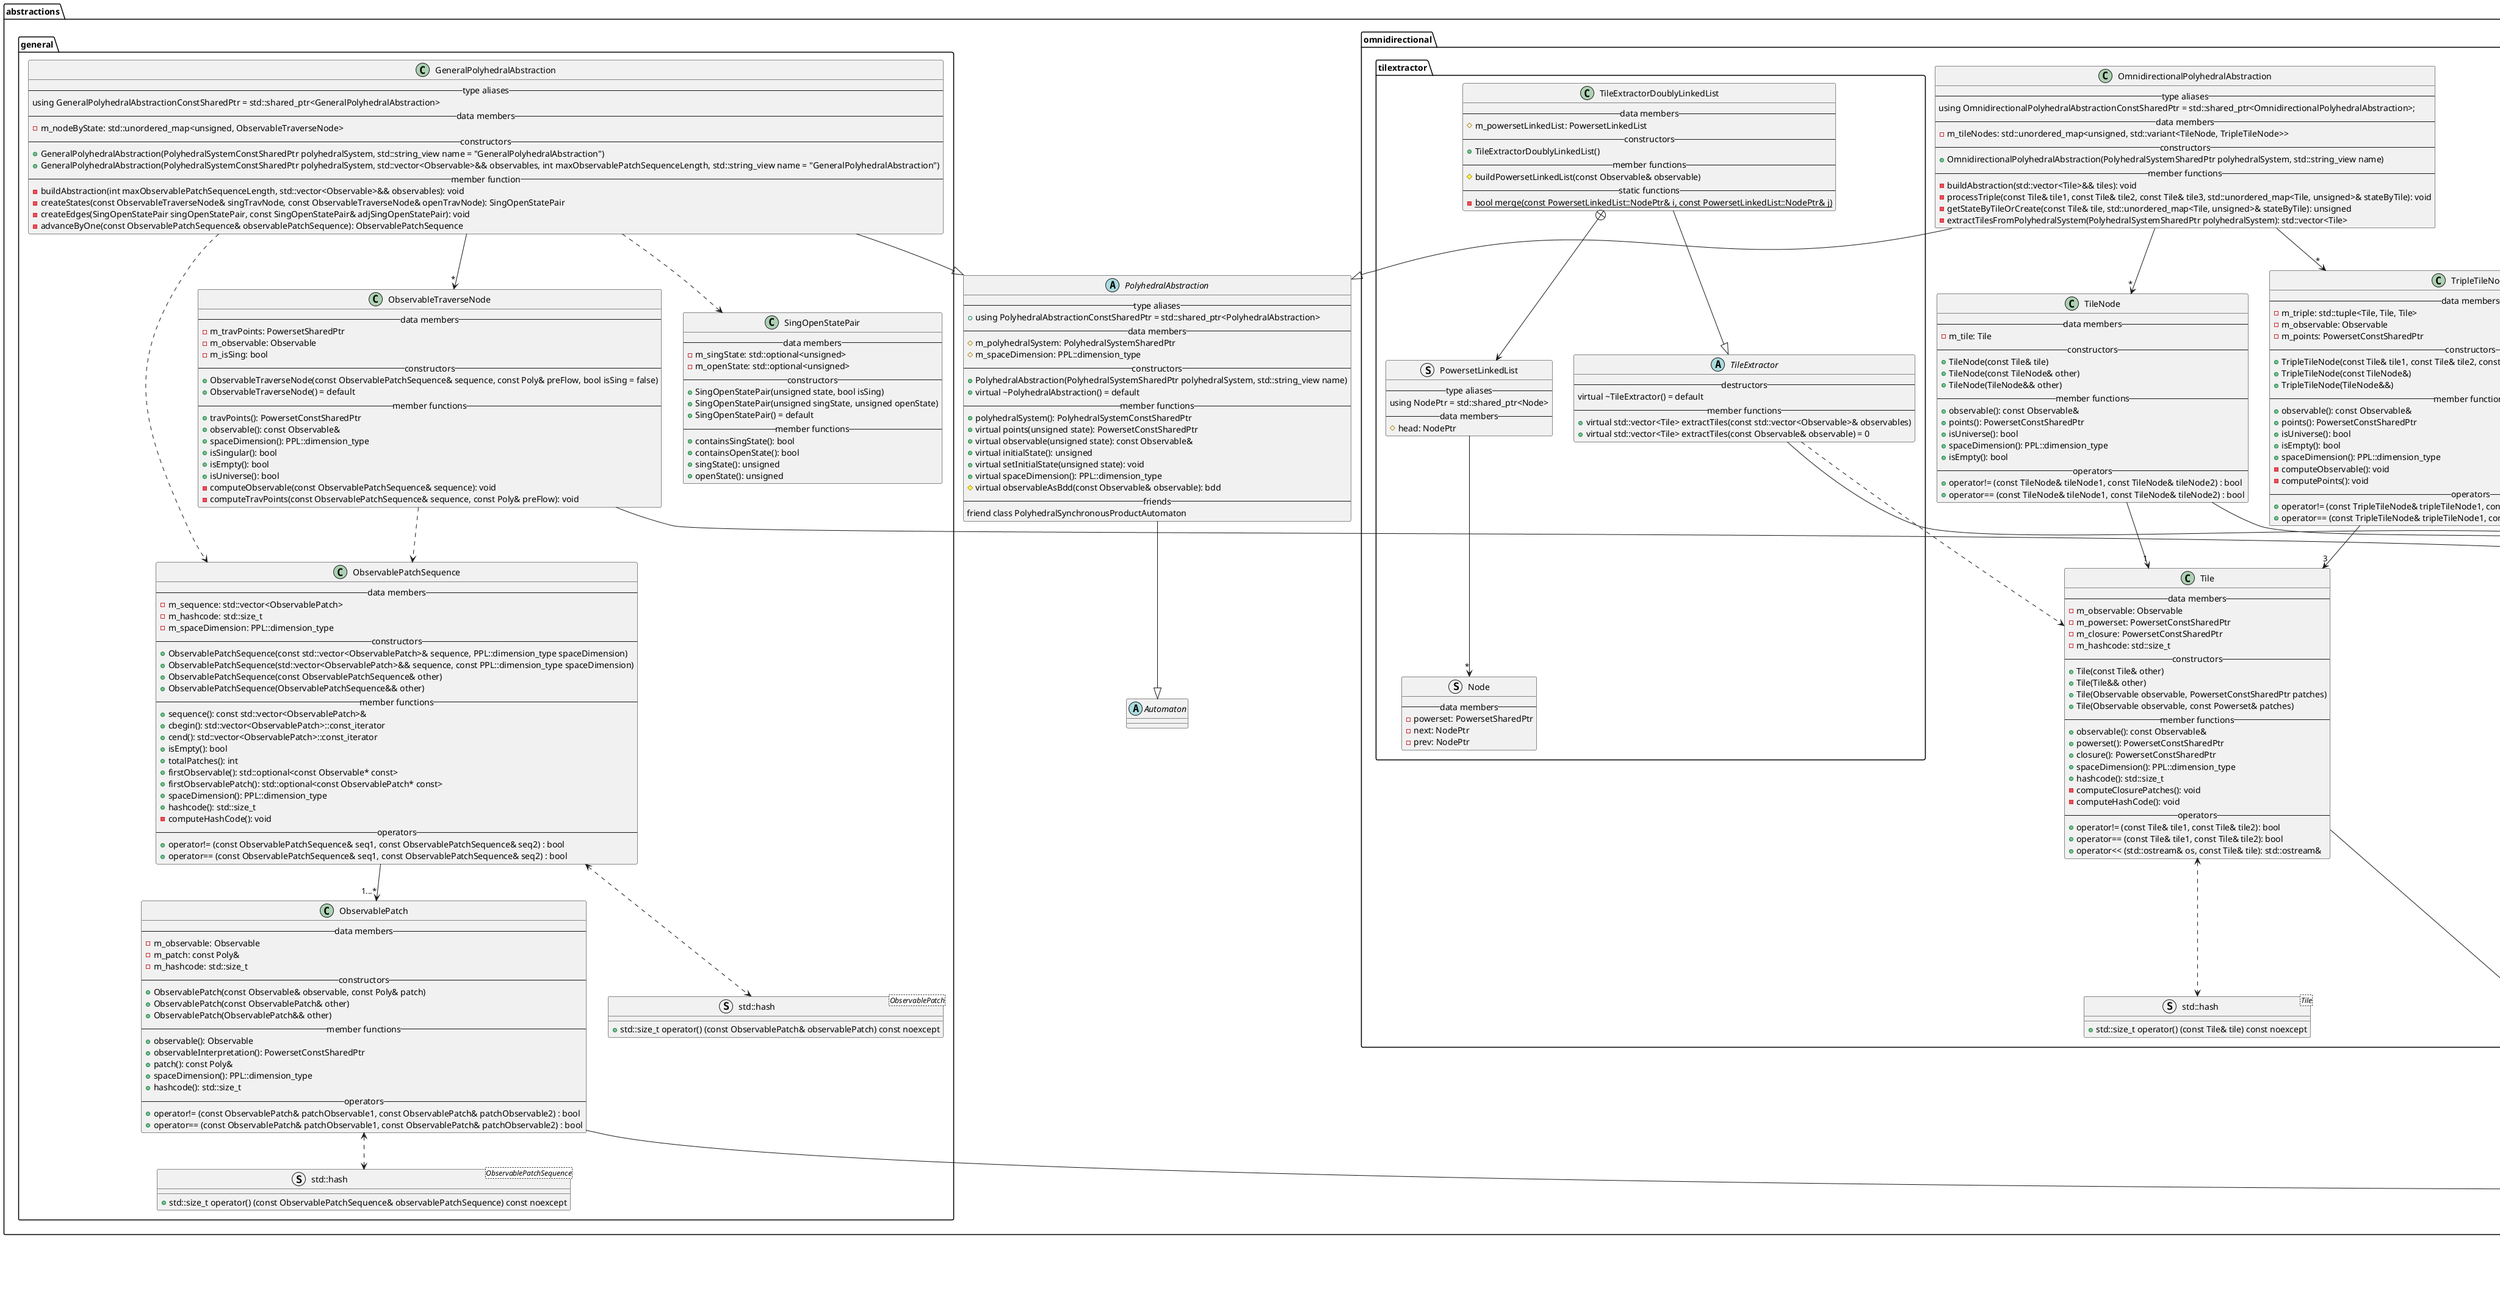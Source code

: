 @startuml

class Observable {}
struct "std::hash<Observable>" as ObservableHash {
    +std::size_t operator() (const Observable& observable) const noexcept
}

package abstractions {
        abstract PolyhedralAbstraction {
            --type aliases--
            +using PolyhedralAbstractionConstSharedPtr = std::shared_ptr<PolyhedralAbstraction>
            --data members--
            #m_polyhedralSystem: PolyhedralSystemSharedPtr
            #m_spaceDimension: PPL::dimension_type
            --constructors--
            +PolyhedralAbstraction(PolyhedralSystemSharedPtr polyhedralSystem, std::string_view name)
            +virtual ~PolyhedralAbstraction() = default
            --member functions--
            +polyhedralSystem(): PolyhedralSystemConstSharedPtr
            +virtual points(unsigned state): PowersetConstSharedPtr
            +virtual observable(unsigned state): const Observable&
            +virtual initialState(): unsigned
            +virtual setInitialState(unsigned state): void
            +virtual spaceDimension(): PPL::dimension_type
            #virtual observableAsBdd(const Observable& observable): bdd
            --friends--
            friend class PolyhedralSynchronousProductAutomaton
        }
        abstract Automaton {}

        PolyhedralAbstraction --|> Automaton

        package general {
            class ObservablePatch {
                --data members--
                -m_observable: Observable
                -m_patch: const Poly&
                -m_hashcode: std::size_t
                --constructors--
                +ObservablePatch(const Observable& observable, const Poly& patch)
                +ObservablePatch(const ObservablePatch& other)
                +ObservablePatch(ObservablePatch&& other)
                --member functions--
                +observable(): Observable
                +observableInterpretation(): PowersetConstSharedPtr
                +patch(): const Poly&
                +spaceDimension(): PPL::dimension_type
                +hashcode(): std::size_t
                --operators--
                +operator!= (const ObservablePatch& patchObservable1, const ObservablePatch& patchObservable2) : bool
                +operator== (const ObservablePatch& patchObservable1, const ObservablePatch& patchObservable2) : bool
            }

            ObservablePatch --> "1" Observable

            class ObservablePatchSequence {
                --data members--
                -m_sequence: std::vector<ObservablePatch>
                -m_hashcode: std::size_t
                -m_spaceDimension: PPL::dimension_type
                --constructors--
                +ObservablePatchSequence(const std::vector<ObservablePatch>& sequence, PPL::dimension_type spaceDimension)
                +ObservablePatchSequence(std::vector<ObservablePatch>&& sequence, const PPL::dimension_type spaceDimension)
                +ObservablePatchSequence(const ObservablePatchSequence& other)
                +ObservablePatchSequence(ObservablePatchSequence&& other)
                --member functions--
                +sequence(): const std::vector<ObservablePatch>&
                +cbegin(): std::vector<ObservablePatch>::const_iterator
                +cend(): std::vector<ObservablePatch>::const_iterator
                +isEmpty(): bool
                +totalPatches(): int
                +firstObservable(): std::optional<const Observable* const>
                +firstObservablePatch(): std::optional<const ObservablePatch* const>
                +spaceDimension(): PPL::dimension_type
                +hashcode(): std::size_t
                -computeHashCode(): void
                --operators--
                +operator!= (const ObservablePatchSequence& seq1, const ObservablePatchSequence& seq2) : bool
                +operator== (const ObservablePatchSequence& seq1, const ObservablePatchSequence& seq2) : bool
            }

            struct "std::hash<ObservablePatchSequence>" as ObservablePatchSequenceHash {
                +std::size_t operator() (const ObservablePatchSequence& observablePatchSequence) const noexcept
            }

            struct "std::hash<ObservablePatch>" as ObservablePatchHash {
                +std::size_t operator() (const ObservablePatch& observablePatch) const noexcept
            }

            ObservablePatchSequence <..> ObservablePatchHash
            ObservablePatch <..> ObservablePatchSequenceHash
            Observable <..> ObservableHash

            class ObservableTraverseNode {
                --data members--
                -m_travPoints: PowersetSharedPtr
                -m_observable: Observable
                -m_isSing: bool
                --constructors--
                +ObservableTraverseNode(const ObservablePatchSequence& sequence, const Poly& preFlow, bool isSing = false)
                +ObservableTraverseNode() = default
                --member functions--
                +travPoints(): PowersetConstSharedPtr
                +observable(): const Observable&
                +spaceDimension(): PPL::dimension_type
                +isSingular(): bool
                +isEmpty(): bool
                +isUniverse(): bool
                -computeObservable(const ObservablePatchSequence& sequence): void
                -computeTravPoints(const ObservablePatchSequence& sequence, const Poly& preFlow): void
            }

            ObservablePatchSequence --> "1...*" ObservablePatch
            ObservableTraverseNode --> "1" Observable
            ObservableTraverseNode ..> ObservablePatchSequence

            class GeneralPolyhedralAbstraction {
                --type aliases--
                using GeneralPolyhedralAbstractionConstSharedPtr = std::shared_ptr<GeneralPolyhedralAbstraction>
                --data members--
                -m_nodeByState: std::unordered_map<unsigned, ObservableTraverseNode>
                --constructors--
                +GeneralPolyhedralAbstraction(PolyhedralSystemConstSharedPtr polyhedralSystem, std::string_view name = "GeneralPolyhedralAbstraction")
                +GeneralPolyhedralAbstraction(PolyhedralSystemConstSharedPtr polyhedralSystem, std::vector<Observable>&& observables, int maxObservablePatchSequenceLength, std::string_view name = "GeneralPolyhedralAbstraction")
                --member function--
                -buildAbstraction(int maxObservablePatchSequenceLength, std::vector<Observable>&& observables): void
                -createStates(const ObservableTraverseNode& singTravNode, const ObservableTraverseNode& openTravNode): SingOpenStatePair
                -createEdges(SingOpenStatePair singOpenStatePair, const SingOpenStatePair& adjSingOpenStatePair): void
                -advanceByOne(const ObservablePatchSequence& observablePatchSequence): ObservablePatchSequence
            }

            class SingOpenStatePair {
                --data members--
                -m_singState: std::optional<unsigned>
                -m_openState: std::optional<unsigned>
                --constructors--
                +SingOpenStatePair(unsigned state, bool isSing)
                +SingOpenStatePair(unsigned singState, unsigned openState)
                +SingOpenStatePair() = default
                --member functions--
                +containsSingState(): bool
                +containsOpenState(): bool
                +singState(): unsigned
                +openState(): unsigned
            }

            GeneralPolyhedralAbstraction ..> ObservablePatchSequence
            GeneralPolyhedralAbstraction --> "*" ObservableTraverseNode
            GeneralPolyhedralAbstraction ..> SingOpenStatePair
            GeneralPolyhedralAbstraction --|> PolyhedralAbstraction
    }


    package omnidirectional {
        class Tile {
            --data members--
            -m_observable: Observable
            -m_powerset: PowersetConstSharedPtr
            -m_closure: PowersetConstSharedPtr
            -m_hashcode: std::size_t
            --constructors--
            +Tile(const Tile& other)
            +Tile(Tile&& other)
            +Tile(Observable observable, PowersetConstSharedPtr patches)
            +Tile(Observable observable, const Powerset& patches)
            --member functions--
            +observable(): const Observable&
            +powerset(): PowersetConstSharedPtr
            +closure(): PowersetConstSharedPtr
            +spaceDimension(): PPL::dimension_type
            +hashcode(): std::size_t
            -computeClosurePatches(): void
            -computeHashCode(): void
            --operators--
            +operator!= (const Tile& tile1, const Tile& tile2): bool
            +operator== (const Tile& tile1, const Tile& tile2): bool
            +operator<< (std::ostream& os, const Tile& tile): std::ostream&
        }

        package tilextractor {
            abstract TileExtractor {
                --destructors--
                virtual ~TileExtractor() = default
                --member functions--
                +virtual std::vector<Tile> extractTiles(const std::vector<Observable>& observables)
                +virtual std::vector<Tile> extractTiles(const Observable& observable) = 0
            }

            class TileExtractorDoublyLinkedList {
                --data members--
                 #m_powersetLinkedList: PowersetLinkedList
                --constructors--
                 +TileExtractorDoublyLinkedList()
                --member functions--
                #buildPowersetLinkedList(const Observable& observable)
                --static functions--
                {static}-bool merge(const PowersetLinkedList::NodePtr& i, const PowersetLinkedList::NodePtr& j)
            }

            struct PowersetLinkedList {
                --type aliases--
                using NodePtr = std::shared_ptr<Node>
                --data members--
                #head: NodePtr
            }

            struct Node {
                --data members--
                -powerset: PowersetSharedPtr
                -next: NodePtr
                -prev: NodePtr
            }

            TileExtractorDoublyLinkedList --|> TileExtractor
            TileExtractorDoublyLinkedList +--> PowersetLinkedList
            PowersetLinkedList --> "*" Node
        }

        class TileNode {
            --data members--
            -m_tile: Tile
            --constructors--
            +TileNode(const Tile& tile)
            +TileNode(const TileNode& other)
            +TileNode(TileNode&& other)
            --member functions--
            +observable(): const Observable&
            +points(): PowersetConstSharedPtr
            +isUniverse(): bool
            +spaceDimension(): PPL::dimension_type
            +isEmpty(): bool
            --operators--
            +operator!= (const TileNode& tileNode1, const TileNode& tileNode2) : bool
            +operator== (const TileNode& tileNode1, const TileNode& tileNode2) : bool
        }

        class TripleTileNode {
            --data members--
            -m_triple: std::tuple<Tile, Tile, Tile>
            -m_observable: Observable
            -m_points: PowersetConstSharedPtr
            --constructors--
            +TripleTileNode(const Tile& tile1, const Tile& tile2, const Tile& tile3)
            +TripleTileNode(const TileNode&)
            +TripleTileNode(TileNode&&)
            --member functions--
            +observable(): const Observable&
            +points(): PowersetConstSharedPtr
            +isUniverse(): bool
            +isEmpty(): bool
            +spaceDimension(): PPL::dimension_type
            -computeObservable(): void
            -computePoints(): void
            --operators--
            +operator!= (const TripleTileNode& tripleTileNode1, const TripleTileNode& tripleTileNode2) : bool
            +operator== (const TripleTileNode& tripleTileNode1, const TripleTileNode& tripleTileNode2) : bool
        }

        struct "std::hash<Tile>" as TileHash {
            +std::size_t operator() (const Tile& tile) const noexcept
        }

        class OmnidirectionalPolyhedralAbstraction {
            --type aliases--
            using OmnidirectionalPolyhedralAbstractionConstSharedPtr = std::shared_ptr<OmnidirectionalPolyhedralAbstraction>;
            --data members--
            -m_tileNodes: std::unordered_map<unsigned, std::variant<TileNode, TripleTileNode>>
            --constructors--
            +OmnidirectionalPolyhedralAbstraction(PolyhedralSystemSharedPtr polyhedralSystem, std::string_view name)
            --member functions--
            -buildAbstraction(std::vector<Tile>&& tiles): void
            -processTriple(const Tile& tile1, const Tile& tile2, const Tile& tile3, std::unordered_map<Tile, unsigned>& stateByTile): void
            -getStateByTileOrCreate(const Tile& tile, std::unordered_map<Tile, unsigned>& stateByTile): unsigned
            -extractTilesFromPolyhedralSystem(PolyhedralSystemSharedPtr polyhedralSystem): std::vector<Tile>
        }

        Tile <..> TileHash
        Tile --> "1" Observable
        TileNode --> "1" Observable
        TileNode --> "1" Tile
        TripleTileNode --> "3" Observable
        TripleTileNode --> "3" Tile
        TileExtractor ..> Tile
        TileExtractor --> "0..1" Observable
        OmnidirectionalPolyhedralAbstraction --> "*" TileNode
        OmnidirectionalPolyhedralAbstraction --> "*" TripleTileNode
        OmnidirectionalPolyhedralAbstraction --|> PolyhedralAbstraction
    }
}
@enduml
